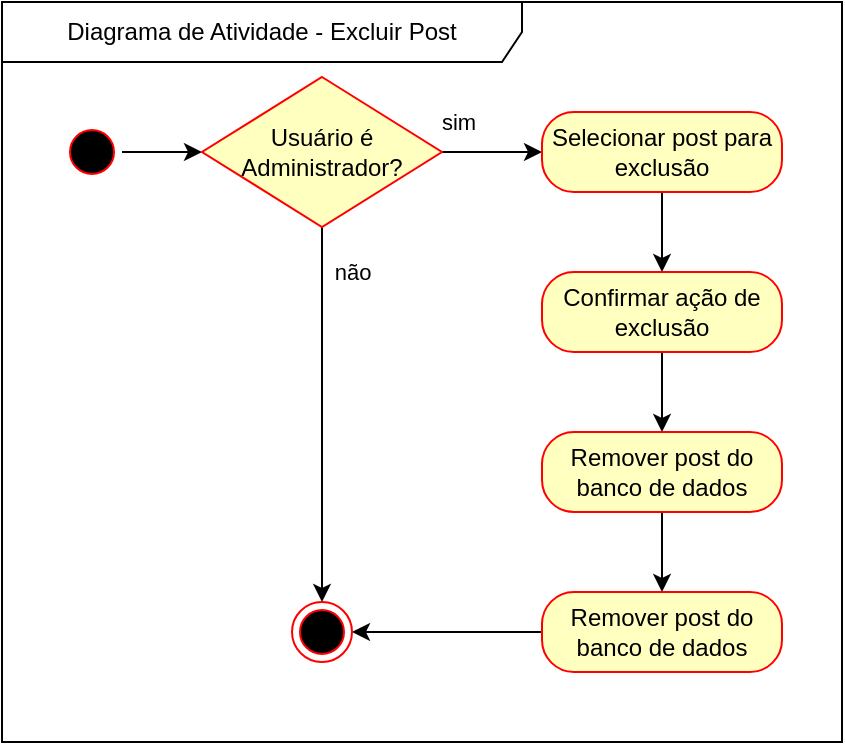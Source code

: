 <mxfile version="27.1.6">
  <diagram name="Página-1" id="bfNclRx6qYKhGHA40akg">
    <mxGraphModel dx="1106" dy="611" grid="1" gridSize="10" guides="1" tooltips="1" connect="1" arrows="1" fold="1" page="1" pageScale="1" pageWidth="827" pageHeight="1169" math="0" shadow="0">
      <root>
        <mxCell id="0" />
        <mxCell id="1" parent="0" />
        <mxCell id="FM03_QXCqgYBUGcsR0oJ-1" value="Diagrama de Atividade - Excluir Post" style="shape=umlFrame;whiteSpace=wrap;html=1;pointerEvents=0;width=260;height=30;" parent="1" vertex="1">
          <mxGeometry x="160" y="140" width="420" height="370" as="geometry" />
        </mxCell>
        <mxCell id="g_6vb0iEWjoQ2F9PkCao-11" value="" style="edgeStyle=orthogonalEdgeStyle;rounded=0;orthogonalLoop=1;jettySize=auto;html=1;" parent="1" source="FM03_QXCqgYBUGcsR0oJ-2" target="g_6vb0iEWjoQ2F9PkCao-1" edge="1">
          <mxGeometry relative="1" as="geometry" />
        </mxCell>
        <mxCell id="FM03_QXCqgYBUGcsR0oJ-2" value="" style="ellipse;html=1;shape=startState;fillColor=#000000;strokeColor=#ff0000;" parent="1" vertex="1">
          <mxGeometry x="190" y="200" width="30" height="30" as="geometry" />
        </mxCell>
        <mxCell id="g_6vb0iEWjoQ2F9PkCao-10" style="edgeStyle=orthogonalEdgeStyle;rounded=0;orthogonalLoop=1;jettySize=auto;html=1;" parent="1" source="g_6vb0iEWjoQ2F9PkCao-1" target="g_6vb0iEWjoQ2F9PkCao-9" edge="1">
          <mxGeometry relative="1" as="geometry" />
        </mxCell>
        <mxCell id="g_6vb0iEWjoQ2F9PkCao-19" value="não" style="edgeLabel;html=1;align=center;verticalAlign=middle;resizable=0;points=[];" parent="g_6vb0iEWjoQ2F9PkCao-10" vertex="1" connectable="0">
          <mxGeometry x="-0.472" y="1" relative="1" as="geometry">
            <mxPoint x="14" y="-27" as="offset" />
          </mxGeometry>
        </mxCell>
        <mxCell id="g_6vb0iEWjoQ2F9PkCao-12" value="" style="edgeStyle=orthogonalEdgeStyle;rounded=0;orthogonalLoop=1;jettySize=auto;html=1;" parent="1" source="g_6vb0iEWjoQ2F9PkCao-1" target="g_6vb0iEWjoQ2F9PkCao-4" edge="1">
          <mxGeometry relative="1" as="geometry" />
        </mxCell>
        <mxCell id="g_6vb0iEWjoQ2F9PkCao-18" value="sim" style="edgeLabel;html=1;align=center;verticalAlign=middle;resizable=0;points=[];" parent="g_6vb0iEWjoQ2F9PkCao-12" vertex="1" connectable="0">
          <mxGeometry x="-0.68" y="-1" relative="1" as="geometry">
            <mxPoint y="-16" as="offset" />
          </mxGeometry>
        </mxCell>
        <mxCell id="g_6vb0iEWjoQ2F9PkCao-1" value="Usuário é Administrador?" style="rhombus;whiteSpace=wrap;html=1;fontColor=#000000;fillColor=#ffffc0;strokeColor=#ff0000;" parent="1" vertex="1">
          <mxGeometry x="260" y="177.5" width="120" height="75" as="geometry" />
        </mxCell>
        <mxCell id="g_6vb0iEWjoQ2F9PkCao-17" value="" style="edgeStyle=orthogonalEdgeStyle;rounded=0;orthogonalLoop=1;jettySize=auto;html=1;" parent="1" source="g_6vb0iEWjoQ2F9PkCao-4" target="g_6vb0iEWjoQ2F9PkCao-6" edge="1">
          <mxGeometry relative="1" as="geometry" />
        </mxCell>
        <mxCell id="g_6vb0iEWjoQ2F9PkCao-4" value="Selecionar post para exclusão" style="rounded=1;whiteSpace=wrap;html=1;arcSize=40;fontColor=#000000;fillColor=#ffffc0;strokeColor=#ff0000;" parent="1" vertex="1">
          <mxGeometry x="430" y="195" width="120" height="40" as="geometry" />
        </mxCell>
        <mxCell id="g_6vb0iEWjoQ2F9PkCao-16" value="" style="edgeStyle=orthogonalEdgeStyle;rounded=0;orthogonalLoop=1;jettySize=auto;html=1;" parent="1" source="g_6vb0iEWjoQ2F9PkCao-6" target="g_6vb0iEWjoQ2F9PkCao-7" edge="1">
          <mxGeometry relative="1" as="geometry" />
        </mxCell>
        <mxCell id="g_6vb0iEWjoQ2F9PkCao-6" value="Confirmar ação de exclusão" style="rounded=1;whiteSpace=wrap;html=1;arcSize=40;fontColor=#000000;fillColor=#ffffc0;strokeColor=#ff0000;" parent="1" vertex="1">
          <mxGeometry x="430" y="275" width="120" height="40" as="geometry" />
        </mxCell>
        <mxCell id="g_6vb0iEWjoQ2F9PkCao-15" value="" style="edgeStyle=orthogonalEdgeStyle;rounded=0;orthogonalLoop=1;jettySize=auto;html=1;" parent="1" source="g_6vb0iEWjoQ2F9PkCao-7" target="g_6vb0iEWjoQ2F9PkCao-8" edge="1">
          <mxGeometry relative="1" as="geometry" />
        </mxCell>
        <mxCell id="g_6vb0iEWjoQ2F9PkCao-7" value="Remover post do banco de dados" style="rounded=1;whiteSpace=wrap;html=1;arcSize=40;fontColor=#000000;fillColor=#ffffc0;strokeColor=#ff0000;" parent="1" vertex="1">
          <mxGeometry x="430" y="355" width="120" height="40" as="geometry" />
        </mxCell>
        <mxCell id="g_6vb0iEWjoQ2F9PkCao-14" value="" style="edgeStyle=orthogonalEdgeStyle;rounded=0;orthogonalLoop=1;jettySize=auto;html=1;" parent="1" source="g_6vb0iEWjoQ2F9PkCao-8" target="g_6vb0iEWjoQ2F9PkCao-9" edge="1">
          <mxGeometry relative="1" as="geometry" />
        </mxCell>
        <mxCell id="g_6vb0iEWjoQ2F9PkCao-8" value="Remover post do banco de dados" style="rounded=1;whiteSpace=wrap;html=1;arcSize=40;fontColor=#000000;fillColor=#ffffc0;strokeColor=#ff0000;" parent="1" vertex="1">
          <mxGeometry x="430" y="435" width="120" height="40" as="geometry" />
        </mxCell>
        <mxCell id="g_6vb0iEWjoQ2F9PkCao-9" value="" style="ellipse;html=1;shape=endState;fillColor=#000000;strokeColor=#ff0000;" parent="1" vertex="1">
          <mxGeometry x="305" y="440" width="30" height="30" as="geometry" />
        </mxCell>
      </root>
    </mxGraphModel>
  </diagram>
</mxfile>
